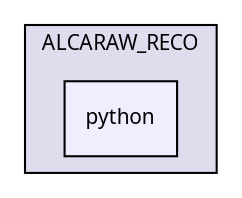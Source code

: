 digraph G {
  compound=true
  node [ fontsize=10, fontname="FreeSans.ttf"];
  edge [ labelfontsize=9, labelfontname="FreeSans.ttf"];
  subgraph clusterdir_b22b4d3da78e29849d4532c097ae2b95 {
    graph [ bgcolor="#ddddee", pencolor="black", label="ALCARAW_RECO" fontname="FreeSans.ttf", fontsize=10, URL="dir_b22b4d3da78e29849d4532c097ae2b95.html"]
  dir_5ce8cb8d763af13350ef1b9829929c65 [shape=box, label="python", style="filled", fillcolor="#eeeeff", pencolor="black", URL="dir_5ce8cb8d763af13350ef1b9829929c65.html"];
  }
}
